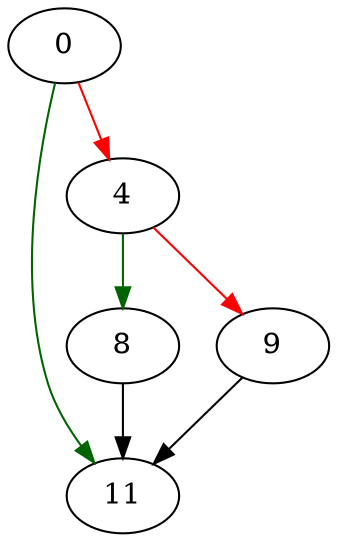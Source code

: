 strict digraph "di_set_alloc" {
	// Node definitions.
	0 [entry=true];
	11;
	4;
	8;
	9;

	// Edge definitions.
	0 -> 11 [
		color=darkgreen
		cond=true
	];
	0 -> 4 [
		color=red
		cond=false
	];
	4 -> 8 [
		color=darkgreen
		cond=true
	];
	4 -> 9 [
		color=red
		cond=false
	];
	8 -> 11;
	9 -> 11;
}